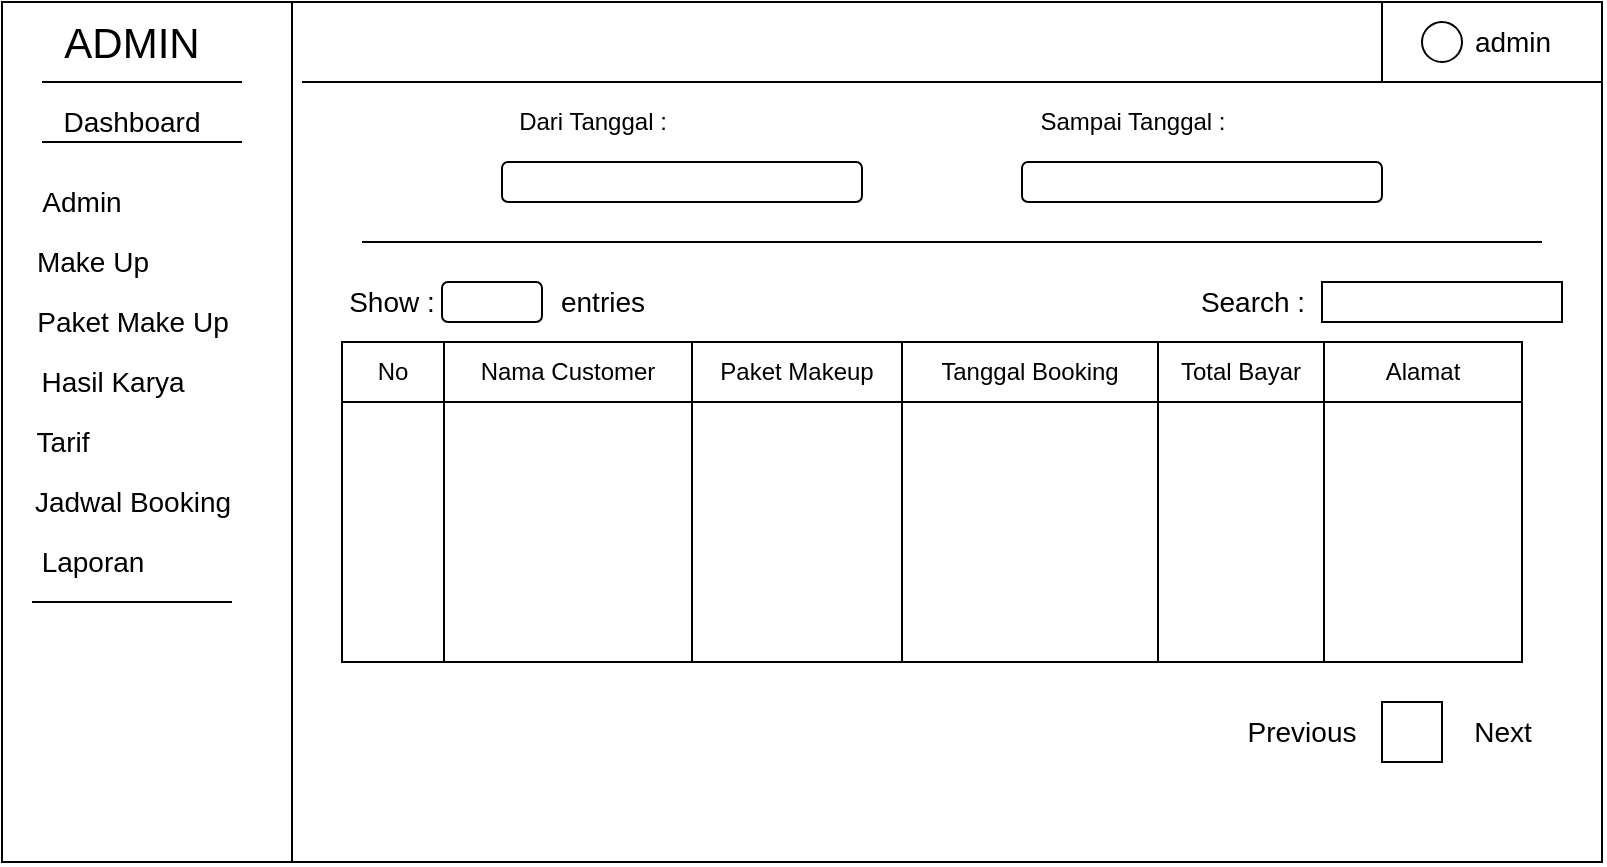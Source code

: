 <mxfile version="13.6.5" type="device"><diagram id="qoFjiEfjZqt8Qw6Xi40P" name="Page-1"><mxGraphModel dx="1422" dy="830" grid="1" gridSize="10" guides="1" tooltips="1" connect="1" arrows="1" fold="1" page="1" pageScale="1" pageWidth="850" pageHeight="1100" math="0" shadow="0"><root><mxCell id="0"/><mxCell id="1" parent="0"/><mxCell id="3WvyYkK7BIN22OQkZFCK-1" value="" style="rounded=0;whiteSpace=wrap;html=1;" parent="1" vertex="1"><mxGeometry x="120" y="120" width="800" height="430" as="geometry"/></mxCell><mxCell id="3WvyYkK7BIN22OQkZFCK-8" value="" style="endArrow=none;html=1;" parent="1" edge="1"><mxGeometry width="50" height="50" relative="1" as="geometry"><mxPoint x="265" y="120" as="sourcePoint"/><mxPoint x="265" y="550" as="targetPoint"/></mxGeometry></mxCell><mxCell id="3WvyYkK7BIN22OQkZFCK-9" value="" style="endArrow=none;html=1;" parent="1" edge="1"><mxGeometry width="50" height="50" relative="1" as="geometry"><mxPoint x="140" y="160" as="sourcePoint"/><mxPoint x="240" y="160" as="targetPoint"/></mxGeometry></mxCell><mxCell id="3WvyYkK7BIN22OQkZFCK-10" value="" style="endArrow=none;html=1;" parent="1" edge="1"><mxGeometry width="50" height="50" relative="1" as="geometry"><mxPoint x="140" y="190" as="sourcePoint"/><mxPoint x="240" y="190" as="targetPoint"/></mxGeometry></mxCell><mxCell id="3WvyYkK7BIN22OQkZFCK-11" value="ADMIN" style="text;html=1;strokeColor=none;fillColor=none;align=center;verticalAlign=middle;whiteSpace=wrap;rounded=0;fontSize=21;" parent="1" vertex="1"><mxGeometry x="130" y="120" width="110" height="40" as="geometry"/></mxCell><mxCell id="3WvyYkK7BIN22OQkZFCK-13" value="Dashboard" style="text;html=1;strokeColor=none;fillColor=none;align=center;verticalAlign=middle;whiteSpace=wrap;rounded=0;fontSize=14;" parent="1" vertex="1"><mxGeometry x="165" y="170" width="40" height="20" as="geometry"/></mxCell><mxCell id="3WvyYkK7BIN22OQkZFCK-14" value="Admin" style="text;html=1;strokeColor=none;fillColor=none;align=center;verticalAlign=middle;whiteSpace=wrap;rounded=0;fontSize=14;" parent="1" vertex="1"><mxGeometry x="140" y="210" width="40" height="20" as="geometry"/></mxCell><mxCell id="3WvyYkK7BIN22OQkZFCK-15" value="Make Up" style="text;html=1;align=center;verticalAlign=middle;resizable=0;points=[];autosize=1;fontSize=14;" parent="1" vertex="1"><mxGeometry x="130" y="240" width="70" height="20" as="geometry"/></mxCell><mxCell id="3WvyYkK7BIN22OQkZFCK-16" value="Paket Make Up" style="text;html=1;align=center;verticalAlign=middle;resizable=0;points=[];autosize=1;fontSize=14;" parent="1" vertex="1"><mxGeometry x="130" y="270" width="110" height="20" as="geometry"/></mxCell><mxCell id="3WvyYkK7BIN22OQkZFCK-17" value="Hasil Karya" style="text;html=1;align=center;verticalAlign=middle;resizable=0;points=[];autosize=1;fontSize=14;" parent="1" vertex="1"><mxGeometry x="130" y="300" width="90" height="20" as="geometry"/></mxCell><mxCell id="3WvyYkK7BIN22OQkZFCK-18" value="Tarif" style="text;html=1;align=center;verticalAlign=middle;resizable=0;points=[];autosize=1;fontSize=14;" parent="1" vertex="1"><mxGeometry x="130" y="330" width="40" height="20" as="geometry"/></mxCell><mxCell id="3WvyYkK7BIN22OQkZFCK-19" value="Jadwal Booking" style="text;html=1;align=center;verticalAlign=middle;resizable=0;points=[];autosize=1;fontSize=14;" parent="1" vertex="1"><mxGeometry x="130" y="360" width="110" height="20" as="geometry"/></mxCell><mxCell id="3WvyYkK7BIN22OQkZFCK-20" value="Laporan" style="text;html=1;align=center;verticalAlign=middle;resizable=0;points=[];autosize=1;fontSize=14;" parent="1" vertex="1"><mxGeometry x="130" y="390" width="70" height="20" as="geometry"/></mxCell><mxCell id="3WvyYkK7BIN22OQkZFCK-21" value="" style="endArrow=none;html=1;" parent="1" edge="1"><mxGeometry width="50" height="50" relative="1" as="geometry"><mxPoint x="135" y="420" as="sourcePoint"/><mxPoint x="235" y="420" as="targetPoint"/></mxGeometry></mxCell><mxCell id="3WvyYkK7BIN22OQkZFCK-22" value="" style="endArrow=none;html=1;fontSize=14;" parent="1" edge="1"><mxGeometry width="50" height="50" relative="1" as="geometry"><mxPoint x="270" y="160" as="sourcePoint"/><mxPoint x="920" y="160" as="targetPoint"/></mxGeometry></mxCell><mxCell id="3WvyYkK7BIN22OQkZFCK-23" value="" style="endArrow=none;html=1;fontSize=14;" parent="1" edge="1"><mxGeometry width="50" height="50" relative="1" as="geometry"><mxPoint x="810" y="160" as="sourcePoint"/><mxPoint x="810" y="120" as="targetPoint"/></mxGeometry></mxCell><mxCell id="3WvyYkK7BIN22OQkZFCK-24" value="admin" style="text;html=1;align=center;verticalAlign=middle;resizable=0;points=[];autosize=1;fontSize=14;" parent="1" vertex="1"><mxGeometry x="850" y="130" width="50" height="20" as="geometry"/></mxCell><mxCell id="3WvyYkK7BIN22OQkZFCK-25" value="" style="ellipse;whiteSpace=wrap;html=1;aspect=fixed;fontSize=14;" parent="1" vertex="1"><mxGeometry x="830" y="130" width="20" height="20" as="geometry"/></mxCell><mxCell id="3WvyYkK7BIN22OQkZFCK-82" value="" style="rounded=0;whiteSpace=wrap;html=1;fontSize=14;" parent="1" vertex="1"><mxGeometry x="780" y="260" width="120" height="20" as="geometry"/></mxCell><mxCell id="3WvyYkK7BIN22OQkZFCK-83" value="Search :" style="text;html=1;align=center;verticalAlign=middle;resizable=0;points=[];autosize=1;fontSize=14;" parent="1" vertex="1"><mxGeometry x="710" y="260" width="70" height="20" as="geometry"/></mxCell><mxCell id="3WvyYkK7BIN22OQkZFCK-84" value="Show :" style="text;html=1;strokeColor=none;fillColor=none;align=center;verticalAlign=middle;whiteSpace=wrap;rounded=0;fontSize=14;" parent="1" vertex="1"><mxGeometry x="290" y="260" width="50" height="20" as="geometry"/></mxCell><mxCell id="3WvyYkK7BIN22OQkZFCK-85" value="" style="rounded=1;whiteSpace=wrap;html=1;fontSize=14;" parent="1" vertex="1"><mxGeometry x="340" y="260" width="50" height="20" as="geometry"/></mxCell><mxCell id="3WvyYkK7BIN22OQkZFCK-86" style="edgeStyle=orthogonalEdgeStyle;rounded=0;orthogonalLoop=1;jettySize=auto;html=1;exitX=0.5;exitY=1;exitDx=0;exitDy=0;fontSize=14;" parent="1" source="3WvyYkK7BIN22OQkZFCK-84" target="3WvyYkK7BIN22OQkZFCK-84" edge="1"><mxGeometry relative="1" as="geometry"/></mxCell><mxCell id="3WvyYkK7BIN22OQkZFCK-88" value="entries" style="text;html=1;align=center;verticalAlign=middle;resizable=0;points=[];autosize=1;fontSize=14;" parent="1" vertex="1"><mxGeometry x="390" y="260" width="60" height="20" as="geometry"/></mxCell><mxCell id="3WvyYkK7BIN22OQkZFCK-91" value="" style="whiteSpace=wrap;html=1;aspect=fixed;fontSize=14;" parent="1" vertex="1"><mxGeometry x="810" y="470" width="30" height="30" as="geometry"/></mxCell><mxCell id="3WvyYkK7BIN22OQkZFCK-92" value="Previous" style="text;html=1;strokeColor=none;fillColor=none;align=center;verticalAlign=middle;whiteSpace=wrap;rounded=0;fontSize=14;" parent="1" vertex="1"><mxGeometry x="750" y="475" width="40" height="20" as="geometry"/></mxCell><mxCell id="3WvyYkK7BIN22OQkZFCK-93" value="Next" style="text;html=1;align=center;verticalAlign=middle;resizable=0;points=[];autosize=1;fontSize=14;" parent="1" vertex="1"><mxGeometry x="850" y="475" width="40" height="20" as="geometry"/></mxCell><mxCell id="NTYjUWi_CPDmN_fAfTl_-2" value="" style="endArrow=none;html=1;" edge="1" parent="1"><mxGeometry width="50" height="50" relative="1" as="geometry"><mxPoint x="300" y="240" as="sourcePoint"/><mxPoint x="890" y="240" as="targetPoint"/></mxGeometry></mxCell><mxCell id="3WvyYkK7BIN22OQkZFCK-26" value="" style="shape=table;html=1;whiteSpace=wrap;startSize=0;container=1;collapsible=0;childLayout=tableLayout;fontSize=14;" parent="1" vertex="1"><mxGeometry x="290" y="290" width="590" height="160" as="geometry"/></mxCell><mxCell id="3WvyYkK7BIN22OQkZFCK-71" style="shape=partialRectangle;html=1;whiteSpace=wrap;collapsible=0;dropTarget=0;pointerEvents=0;fillColor=none;top=0;left=0;bottom=0;right=0;points=[[0,0.5],[1,0.5]];portConstraint=eastwest;" parent="3WvyYkK7BIN22OQkZFCK-26" vertex="1"><mxGeometry width="590" height="30" as="geometry"/></mxCell><mxCell id="3WvyYkK7BIN22OQkZFCK-72" value="No" style="shape=partialRectangle;html=1;whiteSpace=wrap;connectable=0;fillColor=none;top=0;left=0;bottom=0;right=0;overflow=hidden;" parent="3WvyYkK7BIN22OQkZFCK-71" vertex="1"><mxGeometry width="51" height="30" as="geometry"/></mxCell><mxCell id="3WvyYkK7BIN22OQkZFCK-73" value="Nama Customer" style="shape=partialRectangle;html=1;whiteSpace=wrap;connectable=0;fillColor=none;top=0;left=0;bottom=0;right=0;overflow=hidden;" parent="3WvyYkK7BIN22OQkZFCK-71" vertex="1"><mxGeometry x="51" width="124" height="30" as="geometry"/></mxCell><mxCell id="3WvyYkK7BIN22OQkZFCK-74" value="Paket Makeup" style="shape=partialRectangle;html=1;whiteSpace=wrap;connectable=0;fillColor=none;top=0;left=0;bottom=0;right=0;overflow=hidden;" parent="3WvyYkK7BIN22OQkZFCK-71" vertex="1"><mxGeometry x="175" width="105" height="30" as="geometry"/></mxCell><mxCell id="3WvyYkK7BIN22OQkZFCK-75" value="Tanggal Booking" style="shape=partialRectangle;html=1;whiteSpace=wrap;connectable=0;fillColor=none;top=0;left=0;bottom=0;right=0;overflow=hidden;" parent="3WvyYkK7BIN22OQkZFCK-71" vertex="1"><mxGeometry x="280" width="128" height="30" as="geometry"/></mxCell><mxCell id="3WvyYkK7BIN22OQkZFCK-76" value="Total Bayar" style="shape=partialRectangle;html=1;whiteSpace=wrap;connectable=0;fillColor=none;top=0;left=0;bottom=0;right=0;overflow=hidden;" parent="3WvyYkK7BIN22OQkZFCK-71" vertex="1"><mxGeometry x="408" width="83" height="30" as="geometry"/></mxCell><mxCell id="3WvyYkK7BIN22OQkZFCK-77" value="Alamat" style="shape=partialRectangle;html=1;whiteSpace=wrap;connectable=0;fillColor=none;top=0;left=0;bottom=0;right=0;overflow=hidden;" parent="3WvyYkK7BIN22OQkZFCK-71" vertex="1"><mxGeometry x="491" width="99" height="30" as="geometry"/></mxCell><mxCell id="3WvyYkK7BIN22OQkZFCK-27" value="" style="shape=partialRectangle;html=1;whiteSpace=wrap;collapsible=0;dropTarget=0;pointerEvents=0;fillColor=none;top=0;left=0;bottom=0;right=0;points=[[0,0.5],[1,0.5]];portConstraint=eastwest;" parent="3WvyYkK7BIN22OQkZFCK-26" vertex="1"><mxGeometry y="30" width="590" height="130" as="geometry"/></mxCell><mxCell id="3WvyYkK7BIN22OQkZFCK-28" value="" style="shape=partialRectangle;html=1;whiteSpace=wrap;connectable=0;fillColor=none;top=0;left=0;bottom=0;right=0;overflow=hidden;" parent="3WvyYkK7BIN22OQkZFCK-27" vertex="1"><mxGeometry width="51" height="130" as="geometry"/></mxCell><mxCell id="3WvyYkK7BIN22OQkZFCK-29" value="" style="shape=partialRectangle;html=1;whiteSpace=wrap;connectable=0;fillColor=none;top=0;left=0;bottom=0;right=0;overflow=hidden;" parent="3WvyYkK7BIN22OQkZFCK-27" vertex="1"><mxGeometry x="51" width="124" height="130" as="geometry"/></mxCell><mxCell id="3WvyYkK7BIN22OQkZFCK-30" value="" style="shape=partialRectangle;html=1;whiteSpace=wrap;connectable=0;fillColor=none;top=0;left=0;bottom=0;right=0;overflow=hidden;" parent="3WvyYkK7BIN22OQkZFCK-27" vertex="1"><mxGeometry x="175" width="105" height="130" as="geometry"/></mxCell><mxCell id="3WvyYkK7BIN22OQkZFCK-51" style="shape=partialRectangle;html=1;whiteSpace=wrap;connectable=0;fillColor=none;top=0;left=0;bottom=0;right=0;overflow=hidden;" parent="3WvyYkK7BIN22OQkZFCK-27" vertex="1"><mxGeometry x="280" width="128" height="130" as="geometry"/></mxCell><mxCell id="3WvyYkK7BIN22OQkZFCK-54" style="shape=partialRectangle;html=1;whiteSpace=wrap;connectable=0;fillColor=none;top=0;left=0;bottom=0;right=0;overflow=hidden;" parent="3WvyYkK7BIN22OQkZFCK-27" vertex="1"><mxGeometry x="408" width="83" height="130" as="geometry"/></mxCell><mxCell id="3WvyYkK7BIN22OQkZFCK-57" style="shape=partialRectangle;html=1;whiteSpace=wrap;connectable=0;fillColor=none;top=0;left=0;bottom=0;right=0;overflow=hidden;" parent="3WvyYkK7BIN22OQkZFCK-27" vertex="1"><mxGeometry x="491" width="99" height="130" as="geometry"/></mxCell><mxCell id="NTYjUWi_CPDmN_fAfTl_-3" value="" style="rounded=1;whiteSpace=wrap;html=1;" vertex="1" parent="1"><mxGeometry x="370" y="200" width="180" height="20" as="geometry"/></mxCell><mxCell id="NTYjUWi_CPDmN_fAfTl_-4" value="" style="rounded=1;whiteSpace=wrap;html=1;" vertex="1" parent="1"><mxGeometry x="630" y="200" width="180" height="20" as="geometry"/></mxCell><mxCell id="NTYjUWi_CPDmN_fAfTl_-5" value="Dari Tanggal :" style="text;html=1;align=center;verticalAlign=middle;resizable=0;points=[];autosize=1;" vertex="1" parent="1"><mxGeometry x="370" y="170" width="90" height="20" as="geometry"/></mxCell><mxCell id="NTYjUWi_CPDmN_fAfTl_-6" value="Sampai Tanggal :" style="text;html=1;align=center;verticalAlign=middle;resizable=0;points=[];autosize=1;" vertex="1" parent="1"><mxGeometry x="630" y="170" width="110" height="20" as="geometry"/></mxCell></root></mxGraphModel></diagram></mxfile>
